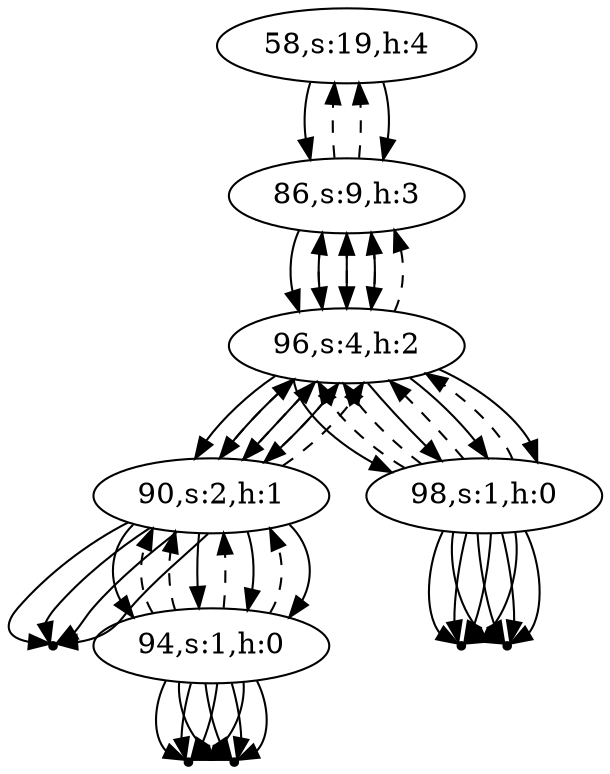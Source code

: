 digraph Blahblah{
{rank = same ; "58"};
nulll90 [shape=point];
90 -> nulll90;
90[label="90,s:2,h:1"];
90 -> 96[style=dashed];
nulll94 [shape=point];
94 -> nulll94;
94[label="94,s:1,h:0"];
94 -> 90[style=dashed];
nullr94 [shape=point];
94 -> nullr94;
90 -> 94;
96 -> 90;
96[label="96,s:4,h:2"];
96 -> 86[style=dashed];
nulll98 [shape=point];
98 -> nulll98;
98[label="98,s:1,h:0"];
98 -> 96[style=dashed];
nullr98 [shape=point];
98 -> nullr98;
96 -> 98;
86 -> 96;
86[label="86,s:9,h:3"];
86 -> 58[style=dashed];
nulll90 [shape=point];
90 -> nulll90;
90[label="90,s:2,h:1"];
90 -> 96[style=dashed];
nulll94 [shape=point];
94 -> nulll94;
94[label="94,s:1,h:0"];
94 -> 90[style=dashed];
nullr94 [shape=point];
94 -> nullr94;
90 -> 94;
96 -> 90;
96[label="96,s:4,h:2"];
96 -> 86[style=dashed];
nulll98 [shape=point];
98 -> nulll98;
98[label="98,s:1,h:0"];
98 -> 96[style=dashed];
nullr98 [shape=point];
98 -> nullr98;
96 -> 98;
86 -> 96;
58 -> 86;
58[label="58,s:19,h:4"];
nulll90 [shape=point];
90 -> nulll90;
90[label="90,s:2,h:1"];
90 -> 96[style=dashed];
nulll94 [shape=point];
94 -> nulll94;
94[label="94,s:1,h:0"];
94 -> 90[style=dashed];
nullr94 [shape=point];
94 -> nullr94;
90 -> 94;
96 -> 90;
96[label="96,s:4,h:2"];
96 -> 86[style=dashed];
nulll98 [shape=point];
98 -> nulll98;
98[label="98,s:1,h:0"];
98 -> 96[style=dashed];
nullr98 [shape=point];
98 -> nullr98;
96 -> 98;
86 -> 96;
86[label="86,s:9,h:3"];
86 -> 58[style=dashed];
nulll90 [shape=point];
90 -> nulll90;
90[label="90,s:2,h:1"];
90 -> 96[style=dashed];
nulll94 [shape=point];
94 -> nulll94;
94[label="94,s:1,h:0"];
94 -> 90[style=dashed];
nullr94 [shape=point];
94 -> nullr94;
90 -> 94;
96 -> 90;
96[label="96,s:4,h:2"];
96 -> 86[style=dashed];
nulll98 [shape=point];
98 -> nulll98;
98[label="98,s:1,h:0"];
98 -> 96[style=dashed];
nullr98 [shape=point];
98 -> nullr98;
96 -> 98;
86 -> 96;
58 -> 86;
}